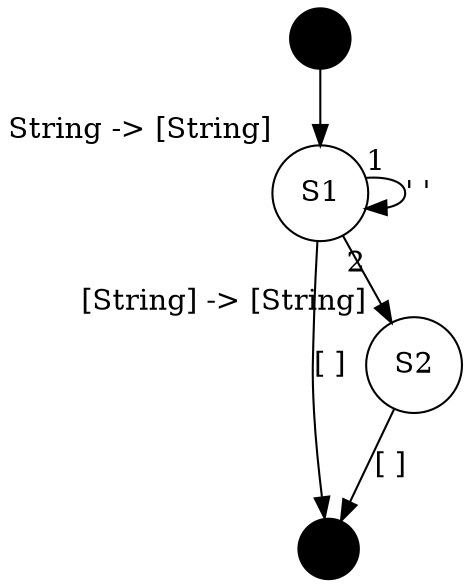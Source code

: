 digraph G {
	graph [root=start]
	node [shape=circle]
	S0 [style=filled fillcolor=black width=".4" fixedsize=1]
	end [style=filled fillcolor=black width=".4" fixedsize=1]
	S1 [xlabel="String -> [String]"]
	S2 [xlabel="[String] -> [String]"]

	S0 -> S1
	S1 -> S1 [label="' '" xlabel=1] 
	S1 -> S2 [xlabel=2] 
	S1 -> end [label="[ ]"]
	S2 -> end [label="[ ]"]
}
